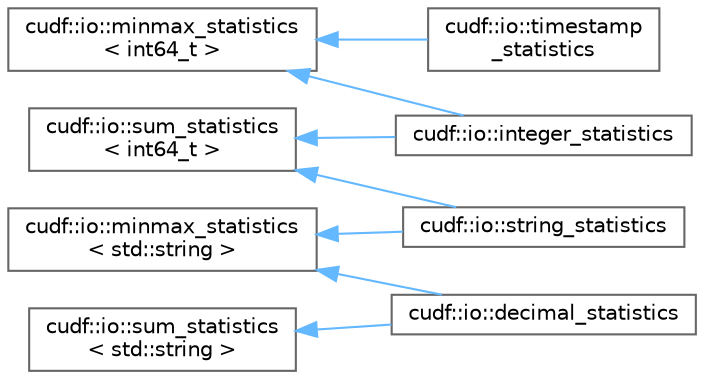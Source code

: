 digraph "类继承关系图"
{
 // LATEX_PDF_SIZE
  bgcolor="transparent";
  edge [fontname=Helvetica,fontsize=10,labelfontname=Helvetica,labelfontsize=10];
  node [fontname=Helvetica,fontsize=10,shape=box,height=0.2,width=0.4];
  rankdir="LR";
  Node0 [id="Node000000",label="cudf::io::minmax_statistics\l\< int64_t \>",height=0.2,width=0.4,color="grey40", fillcolor="white", style="filled",URL="$structcudf_1_1io_1_1minmax__statistics.html",tooltip=" "];
  Node0 -> Node1 [id="edge118_Node000000_Node000001",dir="back",color="steelblue1",style="solid",tooltip=" "];
  Node1 [id="Node000001",label="cudf::io::integer_statistics",height=0.2,width=0.4,color="grey40", fillcolor="white", style="filled",URL="$structcudf_1_1io_1_1integer__statistics.html",tooltip="Statistics for integral columns."];
  Node0 -> Node7 [id="edge119_Node000000_Node000007",dir="back",color="steelblue1",style="solid",tooltip=" "];
  Node7 [id="Node000007",label="cudf::io::timestamp\l_statistics",height=0.2,width=0.4,color="grey40", fillcolor="white", style="filled",URL="$structcudf_1_1io_1_1timestamp__statistics.html",tooltip="Statistics for timestamp columns."];
  Node4 [id="Node000004",label="cudf::io::minmax_statistics\l\< std::string \>",height=0.2,width=0.4,color="grey40", fillcolor="white", style="filled",URL="$structcudf_1_1io_1_1minmax__statistics.html",tooltip=" "];
  Node4 -> Node5 [id="edge120_Node000004_Node000005",dir="back",color="steelblue1",style="solid",tooltip=" "];
  Node5 [id="Node000005",label="cudf::io::decimal_statistics",height=0.2,width=0.4,color="grey40", fillcolor="white", style="filled",URL="$structcudf_1_1io_1_1decimal__statistics.html",tooltip="Statistics for decimal columns."];
  Node4 -> Node3 [id="edge121_Node000004_Node000003",dir="back",color="steelblue1",style="solid",tooltip=" "];
  Node3 [id="Node000003",label="cudf::io::string_statistics",height=0.2,width=0.4,color="grey40", fillcolor="white", style="filled",URL="$structcudf_1_1io_1_1string__statistics.html",tooltip="Statistics for string columns."];
  Node2 [id="Node000002",label="cudf::io::sum_statistics\l\< int64_t \>",height=0.2,width=0.4,color="grey40", fillcolor="white", style="filled",URL="$structcudf_1_1io_1_1sum__statistics.html",tooltip=" "];
  Node2 -> Node1 [id="edge122_Node000002_Node000001",dir="back",color="steelblue1",style="solid",tooltip=" "];
  Node2 -> Node3 [id="edge123_Node000002_Node000003",dir="back",color="steelblue1",style="solid",tooltip=" "];
  Node6 [id="Node000006",label="cudf::io::sum_statistics\l\< std::string \>",height=0.2,width=0.4,color="grey40", fillcolor="white", style="filled",URL="$structcudf_1_1io_1_1sum__statistics.html",tooltip=" "];
  Node6 -> Node5 [id="edge124_Node000006_Node000005",dir="back",color="steelblue1",style="solid",tooltip=" "];
}
